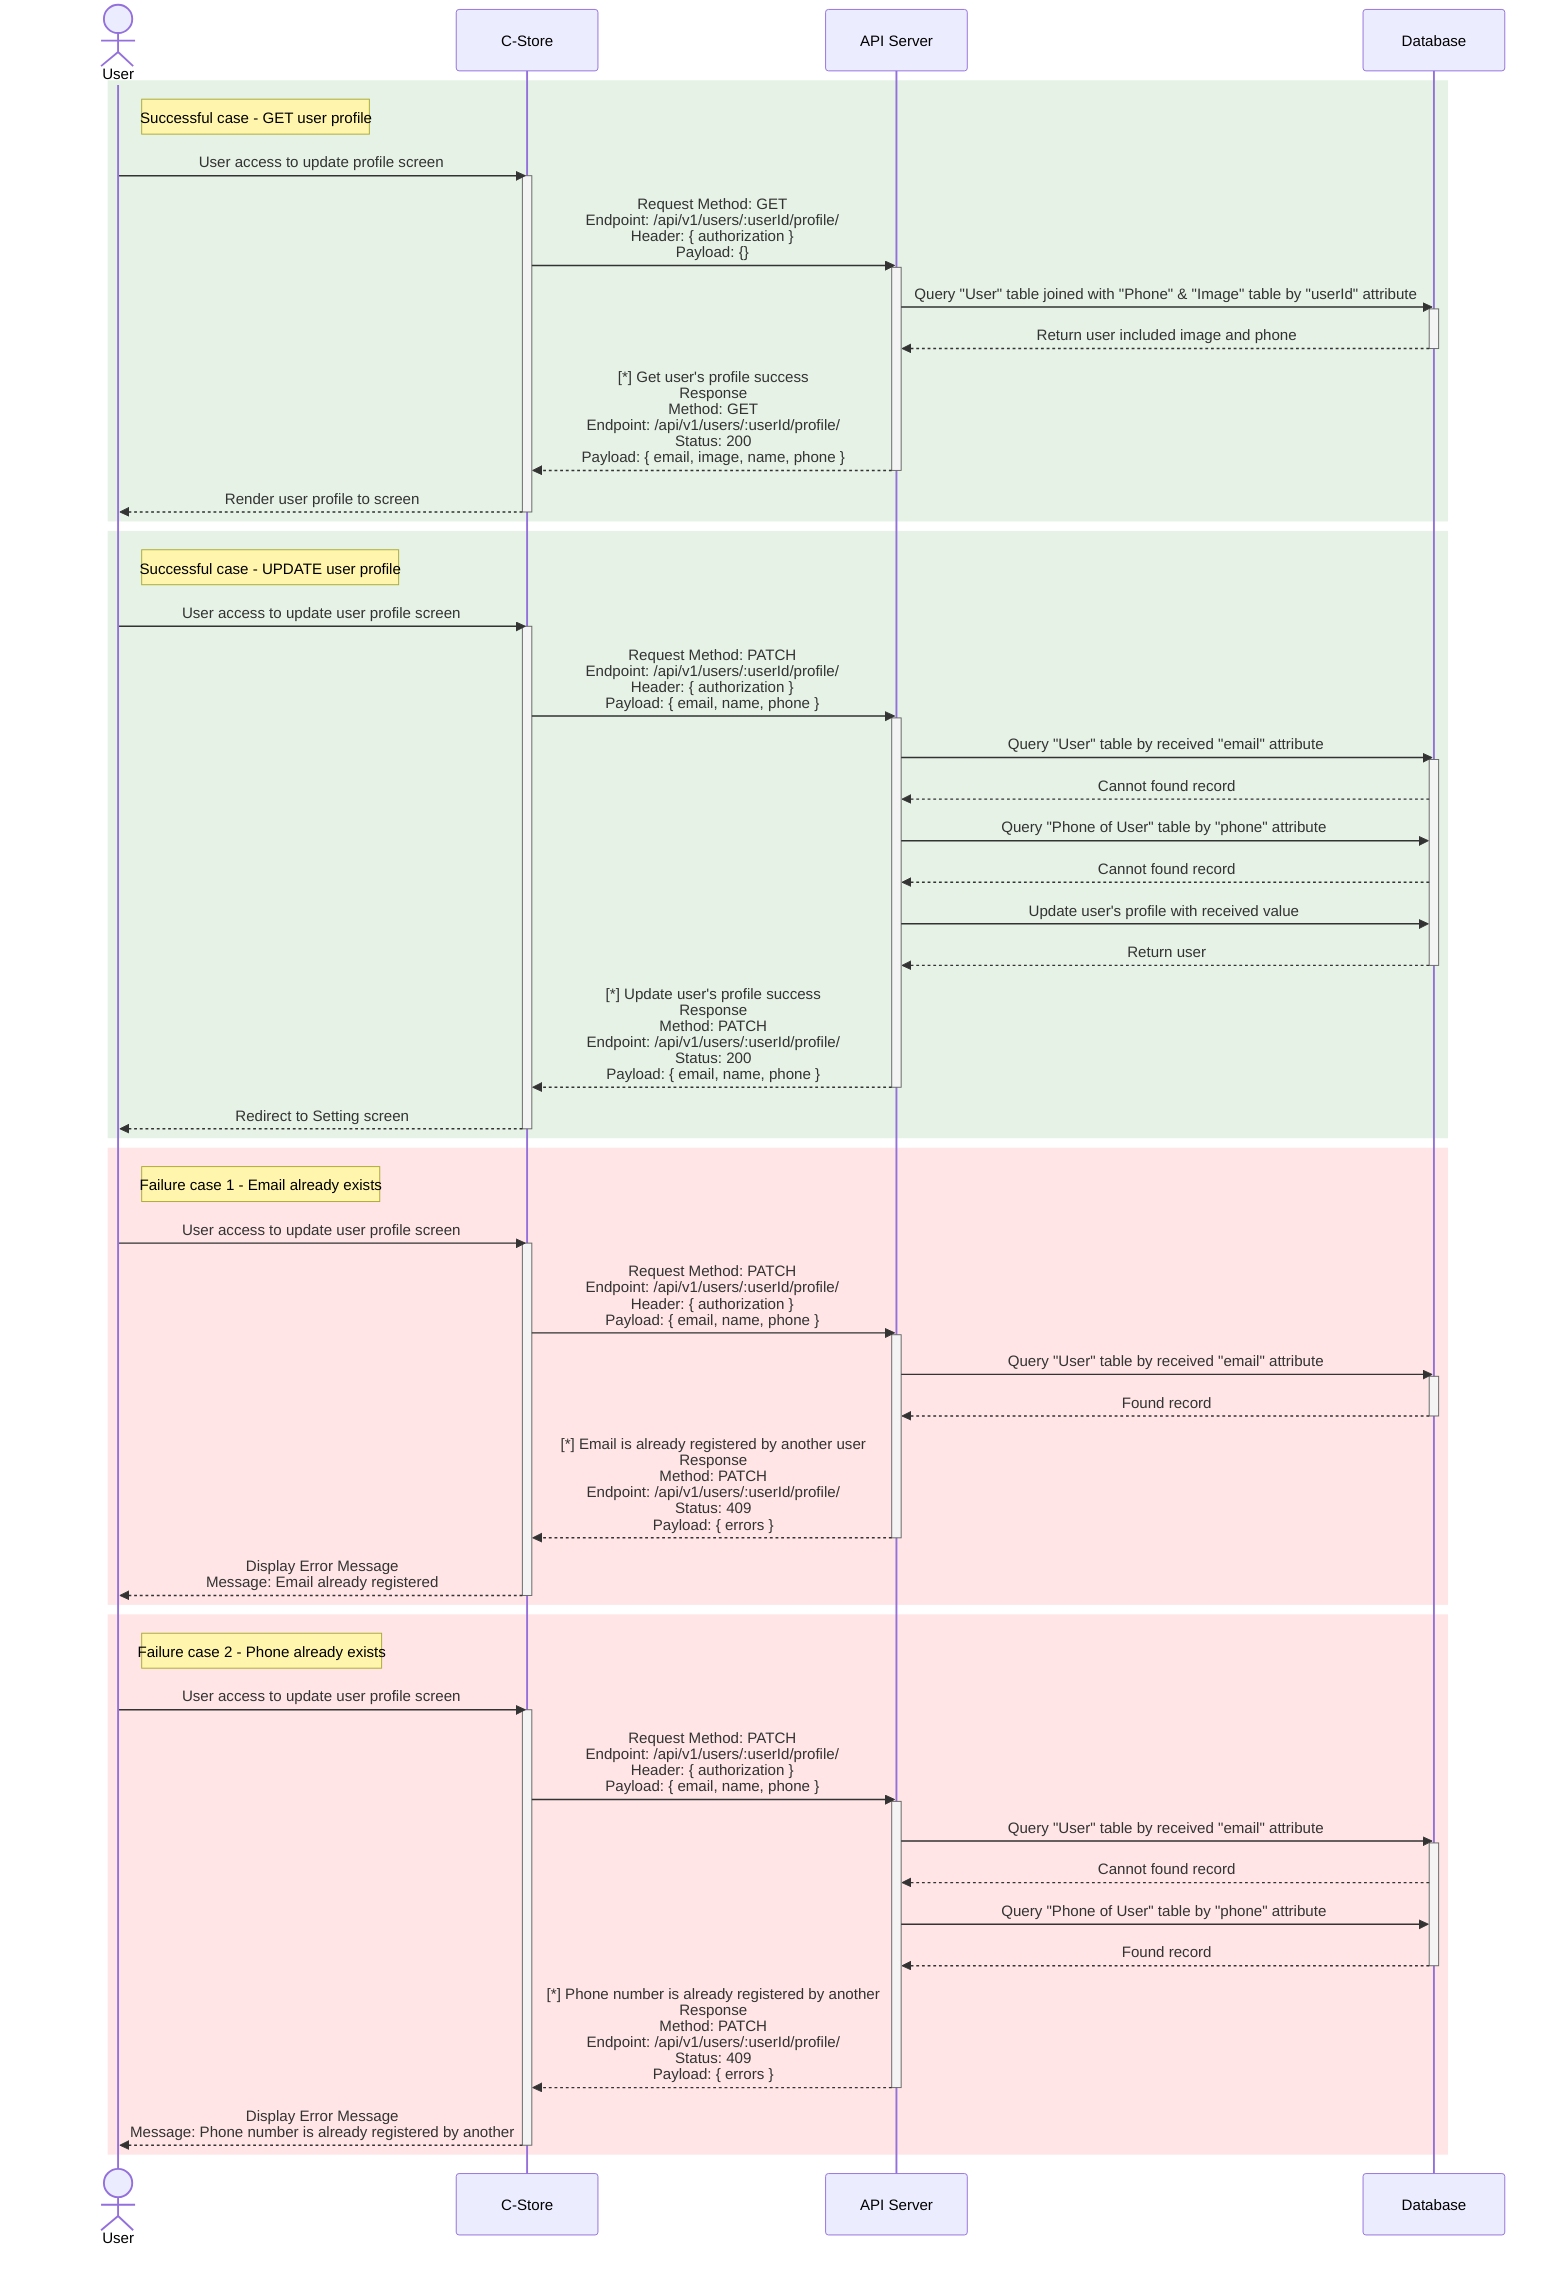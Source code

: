 sequenceDiagram
    actor User
    participant C-Store
    participant API Server
    participant Database

    %% GET user profile
    rect rgb(0, 128, 0, 0.1)
        Note right of User: Successful case - GET user profile
        User->>C-Store: User access to update profile screen
        activate C-Store
        C-Store->>API Server: Request Method: GET<br>Endpoint: /api/v1/users/:userId/profile/<br>Header: { authorization }<br>Payload: {}
        activate API Server
        API Server->>Database: Query "User" table joined with "Phone" & "Image" table by "userId" attribute
        activate Database
        Database-->>API Server: Return user included image and phone
        deactivate Database
        API Server-->>C-Store: [*] Get user's profile success<br>Response<br>Method: GET<br>Endpoint: /api/v1/users/:userId/profile/<br>Status: 200<br>Payload: { email, image, name, phone }
        deactivate API Server
        C-Store-->>User: Render user profile to screen
        deactivate C-Store
    end

    %% UPDATE user profile - success
    rect rgb(0, 128, 0, 0.1)
        Note right of User: Successful case - UPDATE user profile
        User->>C-Store: User access to update user profile screen
        activate C-Store
        C-Store->>API Server: Request Method: PATCH<br>Endpoint: /api/v1/users/:userId/profile/<br>Header: { authorization }<br>Payload: { email, name, phone }
        activate API Server
        API Server->>Database: Query "User" table by received "email" attribute
        activate Database
        Database-->>API Server: Cannot found record
        API Server->>Database: Query "Phone of User" table by "phone" attribute
        Database-->>API Server: Cannot found record
        API Server->>Database: Update user's profile with received value
        Database-->>API Server: Return user
        deactivate Database
        API Server-->>C-Store: [*] Update user's profile success<br>Response<br>Method: PATCH<br>Endpoint: /api/v1/users/:userId/profile/<br>Status: 200<br>Payload: { email, name, phone }
        deactivate API Server
        C-Store-->>User: Redirect to Setting screen
        deactivate C-Store
    end

    %% UPDATE user profile - email exists failure
    rect rgb(255, 0, 0, 0.1)
        Note right of User: Failure case 1 - Email already exists
        User->>C-Store: User access to update user profile screen
        activate C-Store
        C-Store->>API Server: Request Method: PATCH<br>Endpoint: /api/v1/users/:userId/profile/<br>Header: { authorization }<br>Payload: { email, name, phone }
        activate API Server
        API Server->>Database: Query "User" table by received "email" attribute
        activate Database
        Database-->>API Server: Found record
        deactivate Database
        API Server-->>C-Store: [*] Email is already registered by another user<br>Response<br>Method: PATCH<br>Endpoint: /api/v1/users/:userId/profile/<br>Status: 409<br>Payload: { errors }
        deactivate API Server
        C-Store-->>User: Display Error Message<br>Message: Email already registered
        deactivate C-Store
    end

    %% UPDATE user profile - phone exists failure
    rect rgb(255, 0, 0, 0.1)
        Note right of User: Failure case 2 - Phone already exists
        User->>C-Store: User access to update user profile screen
        activate C-Store
        C-Store->>API Server: Request Method: PATCH<br>Endpoint: /api/v1/users/:userId/profile/<br>Header: { authorization }<br>Payload: { email, name, phone }
        activate API Server
        API Server->>Database: Query "User" table by received "email" attribute
        activate Database
        Database-->>API Server: Cannot found record
        API Server->>Database: Query "Phone of User" table by "phone" attribute
        Database-->>API Server: Found record
        deactivate Database
        API Server-->>C-Store: [*] Phone number is already registered by another<br>Response<br>Method: PATCH<br>Endpoint: /api/v1/users/:userId/profile/<br>Status: 409<br>Payload: { errors }
        deactivate API Server
        C-Store-->>User: Display Error Message<br>Message: Phone number is already registered by another
        deactivate C-Store
    end